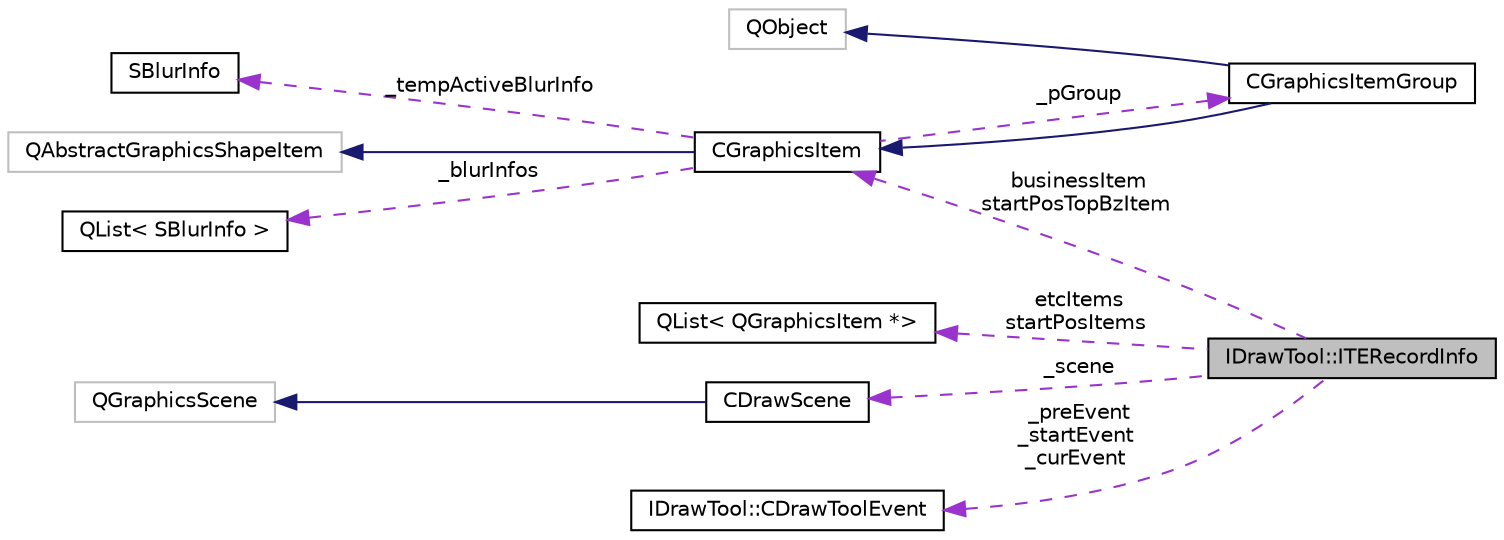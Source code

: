 digraph "IDrawTool::ITERecordInfo"
{
  edge [fontname="Helvetica",fontsize="10",labelfontname="Helvetica",labelfontsize="10"];
  node [fontname="Helvetica",fontsize="10",shape=record];
  rankdir="LR";
  Node1 [label="IDrawTool::ITERecordInfo",height=0.2,width=0.4,color="black", fillcolor="grey75", style="filled", fontcolor="black"];
  Node2 -> Node1 [dir="back",color="darkorchid3",fontsize="10",style="dashed",label=" etcItems\nstartPosItems" ,fontname="Helvetica"];
  Node2 [label="QList\< QGraphicsItem *\>",height=0.2,width=0.4,color="black", fillcolor="white", style="filled",URL="$class_q_list.html"];
  Node3 -> Node1 [dir="back",color="darkorchid3",fontsize="10",style="dashed",label=" businessItem\nstartPosTopBzItem" ,fontname="Helvetica"];
  Node3 [label="CGraphicsItem",height=0.2,width=0.4,color="black", fillcolor="white", style="filled",URL="$class_c_graphics_item.html"];
  Node4 -> Node3 [dir="back",color="midnightblue",fontsize="10",style="solid",fontname="Helvetica"];
  Node4 [label="QAbstractGraphicsShapeItem",height=0.2,width=0.4,color="grey75", fillcolor="white", style="filled"];
  Node5 -> Node3 [dir="back",color="darkorchid3",fontsize="10",style="dashed",label=" _blurInfos" ,fontname="Helvetica"];
  Node5 [label="QList\< SBlurInfo \>",height=0.2,width=0.4,color="black", fillcolor="white", style="filled",URL="$class_q_list.html"];
  Node6 -> Node3 [dir="back",color="darkorchid3",fontsize="10",style="dashed",label=" _pGroup" ,fontname="Helvetica"];
  Node6 [label="CGraphicsItemGroup",height=0.2,width=0.4,color="black", fillcolor="white", style="filled",URL="$class_c_graphics_item_group.html",tooltip="The CGraphicsItemGroup class 组合图元管理类 所有的图元操作都通过该类执行。 "];
  Node7 -> Node6 [dir="back",color="midnightblue",fontsize="10",style="solid",fontname="Helvetica"];
  Node7 [label="QObject",height=0.2,width=0.4,color="grey75", fillcolor="white", style="filled"];
  Node3 -> Node6 [dir="back",color="midnightblue",fontsize="10",style="solid",fontname="Helvetica"];
  Node8 -> Node3 [dir="back",color="darkorchid3",fontsize="10",style="dashed",label=" _tempActiveBlurInfo" ,fontname="Helvetica"];
  Node8 [label="SBlurInfo",height=0.2,width=0.4,color="black", fillcolor="white", style="filled",URL="$struct_s_blur_info.html"];
  Node9 -> Node1 [dir="back",color="darkorchid3",fontsize="10",style="dashed",label=" _scene" ,fontname="Helvetica"];
  Node9 [label="CDrawScene",height=0.2,width=0.4,color="black", fillcolor="white", style="filled",URL="$class_c_draw_scene.html"];
  Node10 -> Node9 [dir="back",color="midnightblue",fontsize="10",style="solid",fontname="Helvetica"];
  Node10 [label="QGraphicsScene",height=0.2,width=0.4,color="grey75", fillcolor="white", style="filled"];
  Node11 -> Node1 [dir="back",color="darkorchid3",fontsize="10",style="dashed",label=" _preEvent\n_startEvent\n_curEvent" ,fontname="Helvetica"];
  Node11 [label="IDrawTool::CDrawToolEvent",height=0.2,width=0.4,color="black", fillcolor="white", style="filled",URL="$class_i_draw_tool_1_1_c_draw_tool_event.html"];
}

